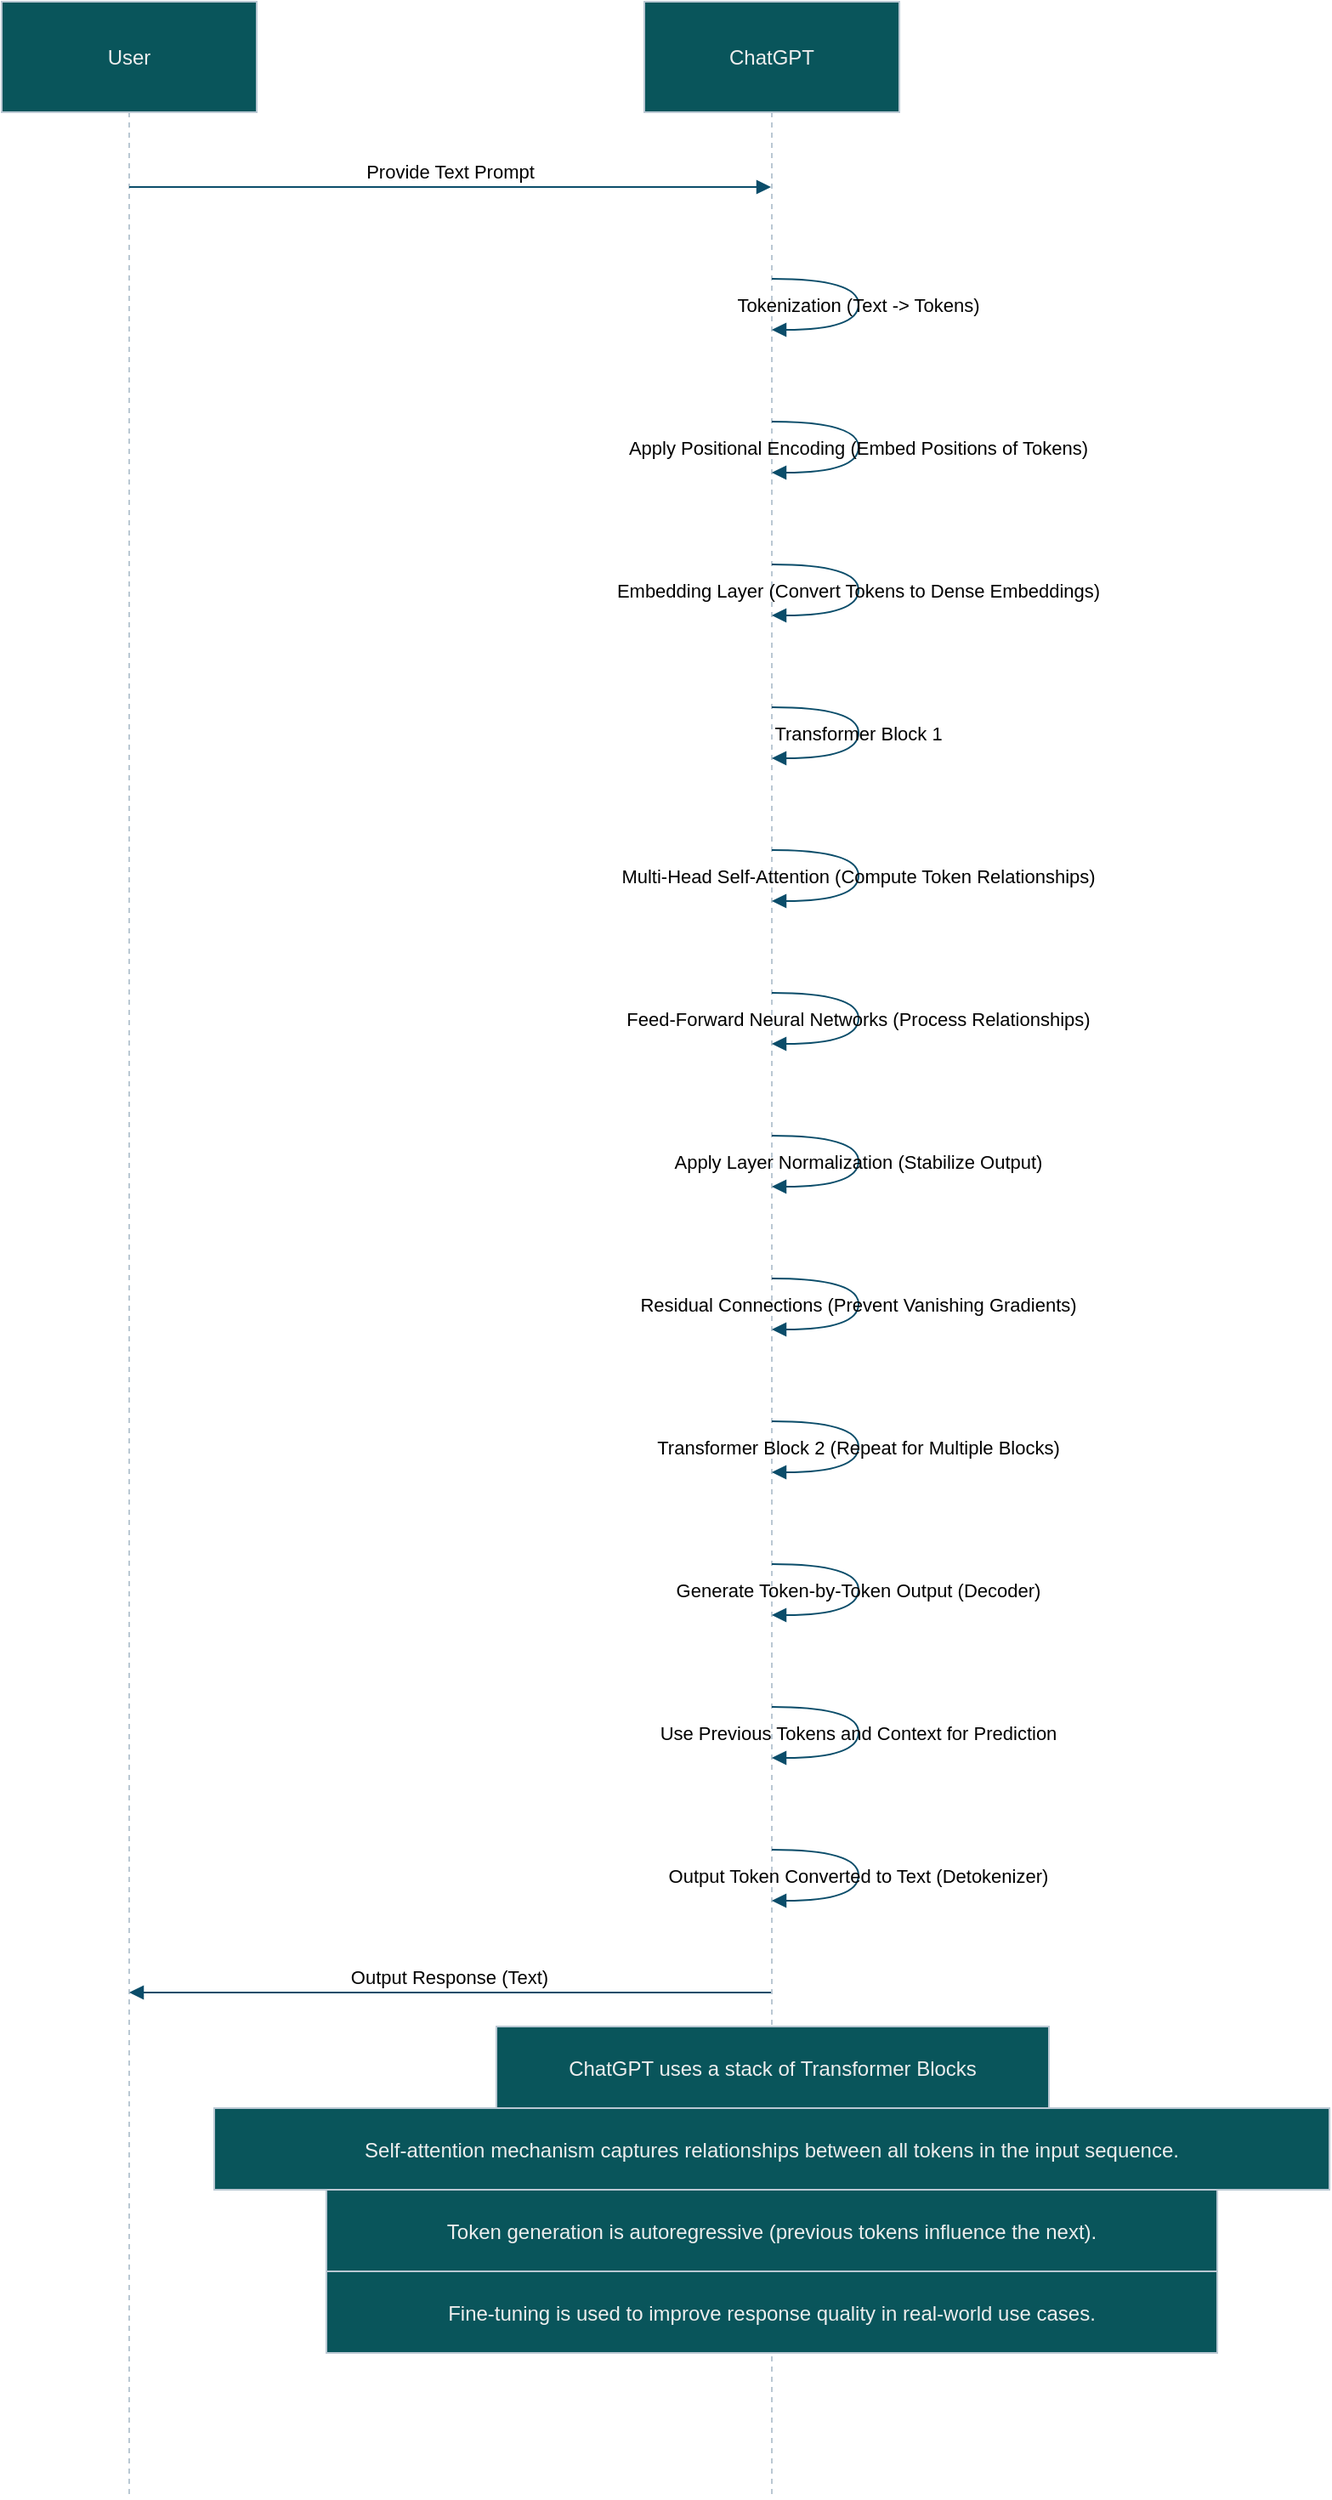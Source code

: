 <mxfile version="25.0.3" pages="2">
  <diagram name="Page-1" id="LRry-8tiaS6HzqBhcMT4">
    <mxGraphModel dx="1290" dy="557" grid="1" gridSize="10" guides="1" tooltips="1" connect="1" arrows="1" fold="1" page="1" pageScale="1" pageWidth="827" pageHeight="1169" background="none" math="0" shadow="0">
      <root>
        <mxCell id="0" />
        <mxCell id="1" parent="0" />
        <mxCell id="E5JG0-WKW0irPrQr0zAJ-1" value="User" style="shape=umlLifeline;perimeter=lifelinePerimeter;whiteSpace=wrap;container=1;dropTarget=0;collapsible=0;recursiveResize=0;outlineConnect=0;portConstraint=eastwest;newEdgeStyle={&quot;edgeStyle&quot;:&quot;elbowEdgeStyle&quot;,&quot;elbow&quot;:&quot;vertical&quot;,&quot;curved&quot;:0,&quot;rounded&quot;:0};size=65;labelBackgroundColor=none;fillColor=#09555B;strokeColor=#BAC8D3;fontColor=#EEEEEE;" vertex="1" parent="1">
          <mxGeometry x="20" y="20" width="150" height="1468" as="geometry" />
        </mxCell>
        <mxCell id="E5JG0-WKW0irPrQr0zAJ-2" value="ChatGPT" style="shape=umlLifeline;perimeter=lifelinePerimeter;whiteSpace=wrap;container=1;dropTarget=0;collapsible=0;recursiveResize=0;outlineConnect=0;portConstraint=eastwest;newEdgeStyle={&quot;edgeStyle&quot;:&quot;elbowEdgeStyle&quot;,&quot;elbow&quot;:&quot;vertical&quot;,&quot;curved&quot;:0,&quot;rounded&quot;:0};size=65;labelBackgroundColor=none;fillColor=#09555B;strokeColor=#BAC8D3;fontColor=#EEEEEE;" vertex="1" parent="1">
          <mxGeometry x="398" y="20" width="150" height="1468" as="geometry" />
        </mxCell>
        <mxCell id="E5JG0-WKW0irPrQr0zAJ-3" value="Provide Text Prompt" style="verticalAlign=bottom;edgeStyle=elbowEdgeStyle;elbow=vertical;curved=0;rounded=0;endArrow=block;labelBackgroundColor=none;strokeColor=#0B4D6A;fontColor=default;" edge="1" parent="1" source="E5JG0-WKW0irPrQr0zAJ-1" target="E5JG0-WKW0irPrQr0zAJ-2">
          <mxGeometry relative="1" as="geometry">
            <Array as="points">
              <mxPoint x="293" y="129" />
            </Array>
          </mxGeometry>
        </mxCell>
        <mxCell id="E5JG0-WKW0irPrQr0zAJ-4" value="Tokenization (Text -&gt; Tokens)" style="curved=1;endArrow=block;rounded=0;labelBackgroundColor=none;strokeColor=#0B4D6A;fontColor=default;" edge="1" parent="1" source="E5JG0-WKW0irPrQr0zAJ-2" target="E5JG0-WKW0irPrQr0zAJ-2">
          <mxGeometry relative="1" as="geometry">
            <Array as="points">
              <mxPoint x="524" y="183" />
              <mxPoint x="524" y="213" />
            </Array>
          </mxGeometry>
        </mxCell>
        <mxCell id="E5JG0-WKW0irPrQr0zAJ-5" value="Apply Positional Encoding (Embed Positions of Tokens)" style="curved=1;endArrow=block;rounded=0;labelBackgroundColor=none;strokeColor=#0B4D6A;fontColor=default;" edge="1" parent="1" source="E5JG0-WKW0irPrQr0zAJ-2" target="E5JG0-WKW0irPrQr0zAJ-2">
          <mxGeometry relative="1" as="geometry">
            <Array as="points">
              <mxPoint x="524" y="267" />
              <mxPoint x="524" y="297" />
            </Array>
          </mxGeometry>
        </mxCell>
        <mxCell id="E5JG0-WKW0irPrQr0zAJ-6" value="Embedding Layer (Convert Tokens to Dense Embeddings)" style="curved=1;endArrow=block;rounded=0;labelBackgroundColor=none;strokeColor=#0B4D6A;fontColor=default;" edge="1" parent="1" source="E5JG0-WKW0irPrQr0zAJ-2" target="E5JG0-WKW0irPrQr0zAJ-2">
          <mxGeometry relative="1" as="geometry">
            <Array as="points">
              <mxPoint x="524" y="351" />
              <mxPoint x="524" y="381" />
            </Array>
          </mxGeometry>
        </mxCell>
        <mxCell id="E5JG0-WKW0irPrQr0zAJ-7" value="Transformer Block 1" style="curved=1;endArrow=block;rounded=0;labelBackgroundColor=none;strokeColor=#0B4D6A;fontColor=default;" edge="1" parent="1" source="E5JG0-WKW0irPrQr0zAJ-2" target="E5JG0-WKW0irPrQr0zAJ-2">
          <mxGeometry relative="1" as="geometry">
            <Array as="points">
              <mxPoint x="524" y="435" />
              <mxPoint x="524" y="465" />
            </Array>
          </mxGeometry>
        </mxCell>
        <mxCell id="E5JG0-WKW0irPrQr0zAJ-8" value="Multi-Head Self-Attention (Compute Token Relationships)" style="curved=1;endArrow=block;rounded=0;labelBackgroundColor=none;strokeColor=#0B4D6A;fontColor=default;" edge="1" parent="1" source="E5JG0-WKW0irPrQr0zAJ-2" target="E5JG0-WKW0irPrQr0zAJ-2">
          <mxGeometry relative="1" as="geometry">
            <Array as="points">
              <mxPoint x="524" y="519" />
              <mxPoint x="524" y="549" />
            </Array>
          </mxGeometry>
        </mxCell>
        <mxCell id="E5JG0-WKW0irPrQr0zAJ-9" value="Feed-Forward Neural Networks (Process Relationships)" style="curved=1;endArrow=block;rounded=0;labelBackgroundColor=none;strokeColor=#0B4D6A;fontColor=default;" edge="1" parent="1" source="E5JG0-WKW0irPrQr0zAJ-2" target="E5JG0-WKW0irPrQr0zAJ-2">
          <mxGeometry relative="1" as="geometry">
            <Array as="points">
              <mxPoint x="524" y="603" />
              <mxPoint x="524" y="633" />
            </Array>
          </mxGeometry>
        </mxCell>
        <mxCell id="E5JG0-WKW0irPrQr0zAJ-10" value="Apply Layer Normalization (Stabilize Output)" style="curved=1;endArrow=block;rounded=0;labelBackgroundColor=none;strokeColor=#0B4D6A;fontColor=default;" edge="1" parent="1" source="E5JG0-WKW0irPrQr0zAJ-2" target="E5JG0-WKW0irPrQr0zAJ-2">
          <mxGeometry relative="1" as="geometry">
            <Array as="points">
              <mxPoint x="524" y="687" />
              <mxPoint x="524" y="717" />
            </Array>
          </mxGeometry>
        </mxCell>
        <mxCell id="E5JG0-WKW0irPrQr0zAJ-11" value="Residual Connections (Prevent Vanishing Gradients)" style="curved=1;endArrow=block;rounded=0;labelBackgroundColor=none;strokeColor=#0B4D6A;fontColor=default;" edge="1" parent="1" source="E5JG0-WKW0irPrQr0zAJ-2" target="E5JG0-WKW0irPrQr0zAJ-2">
          <mxGeometry relative="1" as="geometry">
            <Array as="points">
              <mxPoint x="524" y="771" />
              <mxPoint x="524" y="801" />
            </Array>
          </mxGeometry>
        </mxCell>
        <mxCell id="E5JG0-WKW0irPrQr0zAJ-12" value="Transformer Block 2 (Repeat for Multiple Blocks)" style="curved=1;endArrow=block;rounded=0;labelBackgroundColor=none;strokeColor=#0B4D6A;fontColor=default;" edge="1" parent="1" source="E5JG0-WKW0irPrQr0zAJ-2" target="E5JG0-WKW0irPrQr0zAJ-2">
          <mxGeometry relative="1" as="geometry">
            <Array as="points">
              <mxPoint x="524" y="855" />
              <mxPoint x="524" y="885" />
            </Array>
          </mxGeometry>
        </mxCell>
        <mxCell id="E5JG0-WKW0irPrQr0zAJ-13" value="Generate Token-by-Token Output (Decoder)" style="curved=1;endArrow=block;rounded=0;labelBackgroundColor=none;strokeColor=#0B4D6A;fontColor=default;" edge="1" parent="1" source="E5JG0-WKW0irPrQr0zAJ-2" target="E5JG0-WKW0irPrQr0zAJ-2">
          <mxGeometry relative="1" as="geometry">
            <Array as="points">
              <mxPoint x="524" y="939" />
              <mxPoint x="524" y="969" />
            </Array>
          </mxGeometry>
        </mxCell>
        <mxCell id="E5JG0-WKW0irPrQr0zAJ-14" value="Use Previous Tokens and Context for Prediction" style="curved=1;endArrow=block;rounded=0;labelBackgroundColor=none;strokeColor=#0B4D6A;fontColor=default;" edge="1" parent="1" source="E5JG0-WKW0irPrQr0zAJ-2" target="E5JG0-WKW0irPrQr0zAJ-2">
          <mxGeometry relative="1" as="geometry">
            <Array as="points">
              <mxPoint x="524" y="1023" />
              <mxPoint x="524" y="1053" />
            </Array>
          </mxGeometry>
        </mxCell>
        <mxCell id="E5JG0-WKW0irPrQr0zAJ-15" value="Output Token Converted to Text (Detokenizer)" style="curved=1;endArrow=block;rounded=0;labelBackgroundColor=none;strokeColor=#0B4D6A;fontColor=default;" edge="1" parent="1" source="E5JG0-WKW0irPrQr0zAJ-2" target="E5JG0-WKW0irPrQr0zAJ-2">
          <mxGeometry relative="1" as="geometry">
            <Array as="points">
              <mxPoint x="524" y="1107" />
              <mxPoint x="524" y="1137" />
            </Array>
          </mxGeometry>
        </mxCell>
        <mxCell id="E5JG0-WKW0irPrQr0zAJ-16" value="Output Response (Text)" style="verticalAlign=bottom;edgeStyle=elbowEdgeStyle;elbow=vertical;curved=0;rounded=0;endArrow=block;labelBackgroundColor=none;strokeColor=#0B4D6A;fontColor=default;" edge="1" parent="1" source="E5JG0-WKW0irPrQr0zAJ-2" target="E5JG0-WKW0irPrQr0zAJ-1">
          <mxGeometry relative="1" as="geometry">
            <Array as="points">
              <mxPoint x="296" y="1191" />
            </Array>
          </mxGeometry>
        </mxCell>
        <mxCell id="E5JG0-WKW0irPrQr0zAJ-17" value="ChatGPT uses a stack of Transformer Blocks" style="fillColor=#09555B;strokeColor=#BAC8D3;labelBackgroundColor=none;fontColor=#EEEEEE;" vertex="1" parent="1">
          <mxGeometry x="311" y="1211" width="325" height="48" as="geometry" />
        </mxCell>
        <mxCell id="E5JG0-WKW0irPrQr0zAJ-18" value="Self-attention mechanism captures relationships between all tokens in the input sequence." style="fillColor=#09555B;strokeColor=#BAC8D3;labelBackgroundColor=none;fontColor=#EEEEEE;" vertex="1" parent="1">
          <mxGeometry x="145" y="1259" width="656" height="48" as="geometry" />
        </mxCell>
        <mxCell id="E5JG0-WKW0irPrQr0zAJ-19" value="Token generation is autoregressive (previous tokens influence the next)." style="fillColor=#09555B;strokeColor=#BAC8D3;labelBackgroundColor=none;fontColor=#EEEEEE;" vertex="1" parent="1">
          <mxGeometry x="211" y="1307" width="524" height="48" as="geometry" />
        </mxCell>
        <mxCell id="E5JG0-WKW0irPrQr0zAJ-20" value="Fine-tuning is used to improve response quality in real-world use cases." style="fillColor=#09555B;strokeColor=#BAC8D3;labelBackgroundColor=none;fontColor=#EEEEEE;" vertex="1" parent="1">
          <mxGeometry x="211" y="1355" width="524" height="48" as="geometry" />
        </mxCell>
      </root>
    </mxGraphModel>
  </diagram>
  <diagram id="c8O-Mq2Mxg0Lu-aosB6h" name="Page-2">
    <mxGraphModel dx="1400" dy="743" grid="1" gridSize="10" guides="1" tooltips="1" connect="1" arrows="1" fold="1" page="1" pageScale="1" pageWidth="827" pageHeight="1169" math="0" shadow="0">
      <root>
        <mxCell id="0" />
        <mxCell id="1" parent="0" />
        <mxCell id="RNov_lnGcjUpvxPdAMLR-1" value="User" style="shape=umlLifeline;perimeter=lifelinePerimeter;whiteSpace=wrap;container=1;dropTarget=0;collapsible=0;recursiveResize=0;outlineConnect=0;portConstraint=eastwest;newEdgeStyle={&quot;edgeStyle&quot;:&quot;elbowEdgeStyle&quot;,&quot;elbow&quot;:&quot;vertical&quot;,&quot;curved&quot;:0,&quot;rounded&quot;:0};size=65;sketch=1;hachureGap=4;jiggle=2;curveFitting=1;fontFamily=Architects Daughter;fontSource=https%3A%2F%2Ffonts.googleapis.com%2Fcss%3Ffamily%3DArchitects%2BDaughter;fillColor=#FAE5C7;strokeColor=#0F8B8D;labelBackgroundColor=none;fontColor=#143642;rounded=1;" vertex="1" parent="1">
          <mxGeometry x="20" y="20" width="150" height="1636" as="geometry" />
        </mxCell>
        <mxCell id="RNov_lnGcjUpvxPdAMLR-2" value="DALL_E" style="shape=umlLifeline;perimeter=lifelinePerimeter;whiteSpace=wrap;container=1;dropTarget=0;collapsible=0;recursiveResize=0;outlineConnect=0;portConstraint=eastwest;newEdgeStyle={&quot;edgeStyle&quot;:&quot;elbowEdgeStyle&quot;,&quot;elbow&quot;:&quot;vertical&quot;,&quot;curved&quot;:0,&quot;rounded&quot;:0};size=65;sketch=1;hachureGap=4;jiggle=2;curveFitting=1;fontFamily=Architects Daughter;fontSource=https%3A%2F%2Ffonts.googleapis.com%2Fcss%3Ffamily%3DArchitects%2BDaughter;fillColor=#FAE5C7;strokeColor=#0F8B8D;labelBackgroundColor=none;fontColor=#143642;rounded=1;" vertex="1" parent="1">
          <mxGeometry x="414" y="20" width="150" height="1636" as="geometry" />
        </mxCell>
        <mxCell id="RNov_lnGcjUpvxPdAMLR-3" value="Provide Text Prompt" style="verticalAlign=bottom;edgeStyle=elbowEdgeStyle;elbow=vertical;curved=0;rounded=1;endArrow=block;sketch=1;hachureGap=4;jiggle=2;curveFitting=1;fontFamily=Architects Daughter;fontSource=https%3A%2F%2Ffonts.googleapis.com%2Fcss%3Ffamily%3DArchitects%2BDaughter;strokeColor=#A8201A;labelBackgroundColor=none;fontColor=default;" edge="1" parent="1" source="RNov_lnGcjUpvxPdAMLR-1" target="RNov_lnGcjUpvxPdAMLR-2">
          <mxGeometry relative="1" as="geometry">
            <Array as="points">
              <mxPoint x="300" y="129" />
            </Array>
          </mxGeometry>
        </mxCell>
        <mxCell id="RNov_lnGcjUpvxPdAMLR-4" value="Tokenization (Text -&gt; Tokens)" style="curved=1;endArrow=block;rounded=1;sketch=1;hachureGap=4;jiggle=2;curveFitting=1;fontFamily=Architects Daughter;fontSource=https%3A%2F%2Ffonts.googleapis.com%2Fcss%3Ffamily%3DArchitects%2BDaughter;strokeColor=#A8201A;labelBackgroundColor=none;fontColor=default;" edge="1" parent="1" source="RNov_lnGcjUpvxPdAMLR-2" target="RNov_lnGcjUpvxPdAMLR-2">
          <mxGeometry relative="1" as="geometry">
            <Array as="points">
              <mxPoint x="540" y="183" />
              <mxPoint x="540" y="213" />
            </Array>
          </mxGeometry>
        </mxCell>
        <mxCell id="RNov_lnGcjUpvxPdAMLR-5" value="Apply Positional Encoding (Embed Positions of Tokens)" style="curved=1;endArrow=block;rounded=1;sketch=1;hachureGap=4;jiggle=2;curveFitting=1;fontFamily=Architects Daughter;fontSource=https%3A%2F%2Ffonts.googleapis.com%2Fcss%3Ffamily%3DArchitects%2BDaughter;strokeColor=#A8201A;labelBackgroundColor=none;fontColor=default;" edge="1" parent="1" source="RNov_lnGcjUpvxPdAMLR-2" target="RNov_lnGcjUpvxPdAMLR-2">
          <mxGeometry relative="1" as="geometry">
            <Array as="points">
              <mxPoint x="540" y="267" />
              <mxPoint x="540" y="297" />
            </Array>
          </mxGeometry>
        </mxCell>
        <mxCell id="RNov_lnGcjUpvxPdAMLR-6" value="Embedding Layer (Convert Tokens to Dense Embeddings)" style="curved=1;endArrow=block;rounded=1;sketch=1;hachureGap=4;jiggle=2;curveFitting=1;fontFamily=Architects Daughter;fontSource=https%3A%2F%2Ffonts.googleapis.com%2Fcss%3Ffamily%3DArchitects%2BDaughter;strokeColor=#A8201A;labelBackgroundColor=none;fontColor=default;" edge="1" parent="1" source="RNov_lnGcjUpvxPdAMLR-2" target="RNov_lnGcjUpvxPdAMLR-2">
          <mxGeometry relative="1" as="geometry">
            <Array as="points">
              <mxPoint x="540" y="351" />
              <mxPoint x="540" y="381" />
            </Array>
          </mxGeometry>
        </mxCell>
        <mxCell id="RNov_lnGcjUpvxPdAMLR-7" value="Transformer Block 1 (Textual and Visual Feature Integration)" style="curved=1;endArrow=block;rounded=1;sketch=1;hachureGap=4;jiggle=2;curveFitting=1;fontFamily=Architects Daughter;fontSource=https%3A%2F%2Ffonts.googleapis.com%2Fcss%3Ffamily%3DArchitects%2BDaughter;strokeColor=#A8201A;labelBackgroundColor=none;fontColor=default;" edge="1" parent="1" source="RNov_lnGcjUpvxPdAMLR-2" target="RNov_lnGcjUpvxPdAMLR-2">
          <mxGeometry relative="1" as="geometry">
            <Array as="points">
              <mxPoint x="540" y="435" />
              <mxPoint x="540" y="465" />
            </Array>
          </mxGeometry>
        </mxCell>
        <mxCell id="RNov_lnGcjUpvxPdAMLR-8" value="Cross-Attention (Align Text and Visual Concepts)" style="curved=1;endArrow=block;rounded=1;sketch=1;hachureGap=4;jiggle=2;curveFitting=1;fontFamily=Architects Daughter;fontSource=https%3A%2F%2Ffonts.googleapis.com%2Fcss%3Ffamily%3DArchitects%2BDaughter;strokeColor=#A8201A;labelBackgroundColor=none;fontColor=default;" edge="1" parent="1" source="RNov_lnGcjUpvxPdAMLR-2" target="RNov_lnGcjUpvxPdAMLR-2">
          <mxGeometry relative="1" as="geometry">
            <Array as="points">
              <mxPoint x="540" y="519" />
              <mxPoint x="540" y="549" />
            </Array>
          </mxGeometry>
        </mxCell>
        <mxCell id="RNov_lnGcjUpvxPdAMLR-9" value="Multi-Head Attention (Capture Relationships between Image Features and Text)" style="curved=1;endArrow=block;rounded=1;sketch=1;hachureGap=4;jiggle=2;curveFitting=1;fontFamily=Architects Daughter;fontSource=https%3A%2F%2Ffonts.googleapis.com%2Fcss%3Ffamily%3DArchitects%2BDaughter;strokeColor=#A8201A;labelBackgroundColor=none;fontColor=default;" edge="1" parent="1" source="RNov_lnGcjUpvxPdAMLR-2" target="RNov_lnGcjUpvxPdAMLR-2">
          <mxGeometry relative="1" as="geometry">
            <Array as="points">
              <mxPoint x="540" y="603" />
              <mxPoint x="540" y="633" />
            </Array>
          </mxGeometry>
        </mxCell>
        <mxCell id="RNov_lnGcjUpvxPdAMLR-10" value="Feed-Forward Neural Networks (Refine Features)" style="curved=1;endArrow=block;rounded=1;sketch=1;hachureGap=4;jiggle=2;curveFitting=1;fontFamily=Architects Daughter;fontSource=https%3A%2F%2Ffonts.googleapis.com%2Fcss%3Ffamily%3DArchitects%2BDaughter;strokeColor=#A8201A;labelBackgroundColor=none;fontColor=default;" edge="1" parent="1" source="RNov_lnGcjUpvxPdAMLR-2" target="RNov_lnGcjUpvxPdAMLR-2">
          <mxGeometry relative="1" as="geometry">
            <Array as="points">
              <mxPoint x="540" y="687" />
              <mxPoint x="540" y="717" />
            </Array>
          </mxGeometry>
        </mxCell>
        <mxCell id="RNov_lnGcjUpvxPdAMLR-11" value="Apply Layer Normalization (Stabilize Output)" style="curved=1;endArrow=block;rounded=1;sketch=1;hachureGap=4;jiggle=2;curveFitting=1;fontFamily=Architects Daughter;fontSource=https%3A%2F%2Ffonts.googleapis.com%2Fcss%3Ffamily%3DArchitects%2BDaughter;strokeColor=#A8201A;labelBackgroundColor=none;fontColor=default;" edge="1" parent="1" source="RNov_lnGcjUpvxPdAMLR-2" target="RNov_lnGcjUpvxPdAMLR-2">
          <mxGeometry relative="1" as="geometry">
            <Array as="points">
              <mxPoint x="540" y="771" />
              <mxPoint x="540" y="801" />
            </Array>
          </mxGeometry>
        </mxCell>
        <mxCell id="RNov_lnGcjUpvxPdAMLR-12" value="Residual Connections (Prevent Information Loss)" style="curved=1;endArrow=block;rounded=1;sketch=1;hachureGap=4;jiggle=2;curveFitting=1;fontFamily=Architects Daughter;fontSource=https%3A%2F%2Ffonts.googleapis.com%2Fcss%3Ffamily%3DArchitects%2BDaughter;strokeColor=#A8201A;labelBackgroundColor=none;fontColor=default;" edge="1" parent="1" source="RNov_lnGcjUpvxPdAMLR-2" target="RNov_lnGcjUpvxPdAMLR-2">
          <mxGeometry relative="1" as="geometry">
            <Array as="points">
              <mxPoint x="540" y="855" />
              <mxPoint x="540" y="885" />
            </Array>
          </mxGeometry>
        </mxCell>
        <mxCell id="RNov_lnGcjUpvxPdAMLR-13" value="Transformer Block 2 (Repeat for Multiple Blocks)" style="curved=1;endArrow=block;rounded=1;sketch=1;hachureGap=4;jiggle=2;curveFitting=1;fontFamily=Architects Daughter;fontSource=https%3A%2F%2Ffonts.googleapis.com%2Fcss%3Ffamily%3DArchitects%2BDaughter;strokeColor=#A8201A;labelBackgroundColor=none;fontColor=default;" edge="1" parent="1" source="RNov_lnGcjUpvxPdAMLR-2" target="RNov_lnGcjUpvxPdAMLR-2">
          <mxGeometry relative="1" as="geometry">
            <Array as="points">
              <mxPoint x="540" y="939" />
              <mxPoint x="540" y="969" />
            </Array>
          </mxGeometry>
        </mxCell>
        <mxCell id="RNov_lnGcjUpvxPdAMLR-14" value="Latent Space Representation (Shared Embedding of Text and Image)" style="curved=1;endArrow=block;rounded=1;sketch=1;hachureGap=4;jiggle=2;curveFitting=1;fontFamily=Architects Daughter;fontSource=https%3A%2F%2Ffonts.googleapis.com%2Fcss%3Ffamily%3DArchitects%2BDaughter;strokeColor=#A8201A;labelBackgroundColor=none;fontColor=default;" edge="1" parent="1" source="RNov_lnGcjUpvxPdAMLR-2" target="RNov_lnGcjUpvxPdAMLR-2">
          <mxGeometry relative="1" as="geometry">
            <Array as="points">
              <mxPoint x="540" y="1023" />
              <mxPoint x="540" y="1053" />
            </Array>
          </mxGeometry>
        </mxCell>
        <mxCell id="RNov_lnGcjUpvxPdAMLR-15" value="Mapping Between Text Embeddings and Image Latents" style="curved=1;endArrow=block;rounded=1;sketch=1;hachureGap=4;jiggle=2;curveFitting=1;fontFamily=Architects Daughter;fontSource=https%3A%2F%2Ffonts.googleapis.com%2Fcss%3Ffamily%3DArchitects%2BDaughter;strokeColor=#A8201A;labelBackgroundColor=none;fontColor=default;" edge="1" parent="1" source="RNov_lnGcjUpvxPdAMLR-2" target="RNov_lnGcjUpvxPdAMLR-2">
          <mxGeometry relative="1" as="geometry">
            <Array as="points">
              <mxPoint x="540" y="1107" />
              <mxPoint x="540" y="1137" />
            </Array>
          </mxGeometry>
        </mxCell>
        <mxCell id="RNov_lnGcjUpvxPdAMLR-16" value="Image Decoder (Convert Latent Representation to Image)" style="curved=1;endArrow=block;rounded=1;sketch=1;hachureGap=4;jiggle=2;curveFitting=1;fontFamily=Architects Daughter;fontSource=https%3A%2F%2Ffonts.googleapis.com%2Fcss%3Ffamily%3DArchitects%2BDaughter;strokeColor=#A8201A;labelBackgroundColor=none;fontColor=default;" edge="1" parent="1" source="RNov_lnGcjUpvxPdAMLR-2" target="RNov_lnGcjUpvxPdAMLR-2">
          <mxGeometry relative="1" as="geometry">
            <Array as="points">
              <mxPoint x="540" y="1191" />
              <mxPoint x="540" y="1221" />
            </Array>
          </mxGeometry>
        </mxCell>
        <mxCell id="RNov_lnGcjUpvxPdAMLR-17" value="VQ-VAE Decoder (Vector Quantized Variational Autoencoder)" style="curved=1;endArrow=block;rounded=1;sketch=1;hachureGap=4;jiggle=2;curveFitting=1;fontFamily=Architects Daughter;fontSource=https%3A%2F%2Ffonts.googleapis.com%2Fcss%3Ffamily%3DArchitects%2BDaughter;strokeColor=#A8201A;labelBackgroundColor=none;fontColor=default;" edge="1" parent="1" source="RNov_lnGcjUpvxPdAMLR-2" target="RNov_lnGcjUpvxPdAMLR-2">
          <mxGeometry relative="1" as="geometry">
            <Array as="points">
              <mxPoint x="540" y="1275" />
              <mxPoint x="540" y="1305" />
            </Array>
          </mxGeometry>
        </mxCell>
        <mxCell id="RNov_lnGcjUpvxPdAMLR-18" value="Output Image (Generated Image)" style="verticalAlign=bottom;edgeStyle=elbowEdgeStyle;elbow=vertical;curved=0;rounded=1;endArrow=block;sketch=1;hachureGap=4;jiggle=2;curveFitting=1;fontFamily=Architects Daughter;fontSource=https%3A%2F%2Ffonts.googleapis.com%2Fcss%3Ffamily%3DArchitects%2BDaughter;strokeColor=#A8201A;labelBackgroundColor=none;fontColor=default;" edge="1" parent="1" source="RNov_lnGcjUpvxPdAMLR-2" target="RNov_lnGcjUpvxPdAMLR-1">
          <mxGeometry relative="1" as="geometry">
            <Array as="points">
              <mxPoint x="303" y="1359" />
            </Array>
          </mxGeometry>
        </mxCell>
        <mxCell id="RNov_lnGcjUpvxPdAMLR-19" value="DALL·E bridges the gap between text and image by creating a shared latent space." style="fillColor=#FAE5C7;strokeColor=#0F8B8D;sketch=1;hachureGap=4;jiggle=2;curveFitting=1;fontFamily=Architects Daughter;fontSource=https%3A%2F%2Ffonts.googleapis.com%2Fcss%3Ffamily%3DArchitects%2BDaughter;labelBackgroundColor=none;fontColor=#143642;rounded=1;" vertex="1" parent="1">
          <mxGeometry x="190" y="1379" width="598" height="48" as="geometry" />
        </mxCell>
        <mxCell id="RNov_lnGcjUpvxPdAMLR-20" value="The cross-attention mechanism aligns textual prompts with image features." style="fillColor=#FAE5C7;strokeColor=#0F8B8D;sketch=1;hachureGap=4;jiggle=2;curveFitting=1;fontFamily=Architects Daughter;fontSource=https%3A%2F%2Ffonts.googleapis.com%2Fcss%3Ffamily%3DArchitects%2BDaughter;labelBackgroundColor=none;fontColor=#143642;rounded=1;" vertex="1" parent="1">
          <mxGeometry x="214" y="1427" width="550" height="48" as="geometry" />
        </mxCell>
        <mxCell id="RNov_lnGcjUpvxPdAMLR-21" value="VQ-VAE is used to ensure high-quality image generation by discretizing latent representations." style="fillColor=#FAE5C7;strokeColor=#0F8B8D;sketch=1;hachureGap=4;jiggle=2;curveFitting=1;fontFamily=Architects Daughter;fontSource=https%3A%2F%2Ffonts.googleapis.com%2Fcss%3Ffamily%3DArchitects%2BDaughter;labelBackgroundColor=none;fontColor=#143642;rounded=1;" vertex="1" parent="1">
          <mxGeometry x="145" y="1475" width="687" height="48" as="geometry" />
        </mxCell>
        <mxCell id="RNov_lnGcjUpvxPdAMLR-22" value="Fine-tuning can improve visual coherence between the generated image and the text prompt." style="fillColor=#FAE5C7;strokeColor=#0F8B8D;sketch=1;hachureGap=4;jiggle=2;curveFitting=1;fontFamily=Architects Daughter;fontSource=https%3A%2F%2Ffonts.googleapis.com%2Fcss%3Ffamily%3DArchitects%2BDaughter;labelBackgroundColor=none;fontColor=#143642;rounded=1;" vertex="1" parent="1">
          <mxGeometry x="149" y="1523" width="680" height="48" as="geometry" />
        </mxCell>
      </root>
    </mxGraphModel>
  </diagram>
</mxfile>

